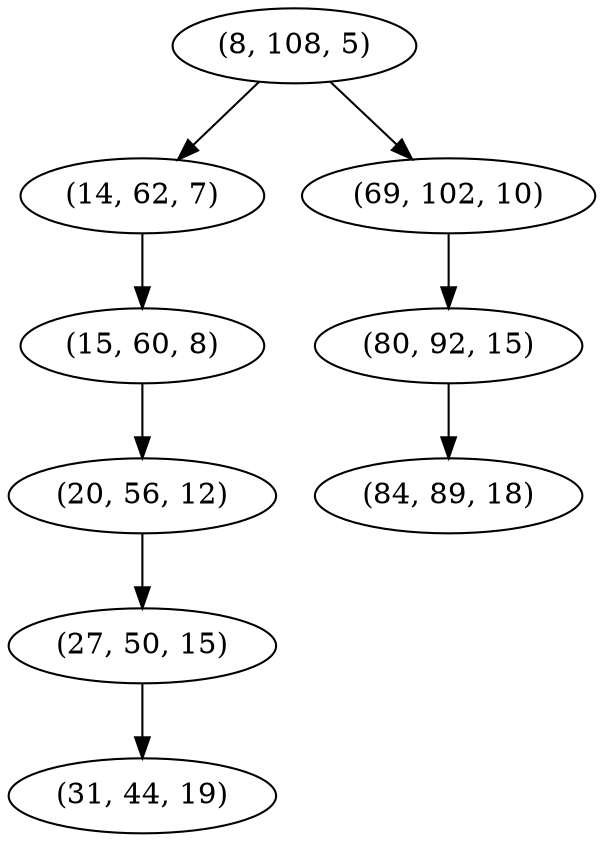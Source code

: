 digraph tree {
    "(8, 108, 5)";
    "(14, 62, 7)";
    "(15, 60, 8)";
    "(20, 56, 12)";
    "(27, 50, 15)";
    "(31, 44, 19)";
    "(69, 102, 10)";
    "(80, 92, 15)";
    "(84, 89, 18)";
    "(8, 108, 5)" -> "(14, 62, 7)";
    "(8, 108, 5)" -> "(69, 102, 10)";
    "(14, 62, 7)" -> "(15, 60, 8)";
    "(15, 60, 8)" -> "(20, 56, 12)";
    "(20, 56, 12)" -> "(27, 50, 15)";
    "(27, 50, 15)" -> "(31, 44, 19)";
    "(69, 102, 10)" -> "(80, 92, 15)";
    "(80, 92, 15)" -> "(84, 89, 18)";
}

